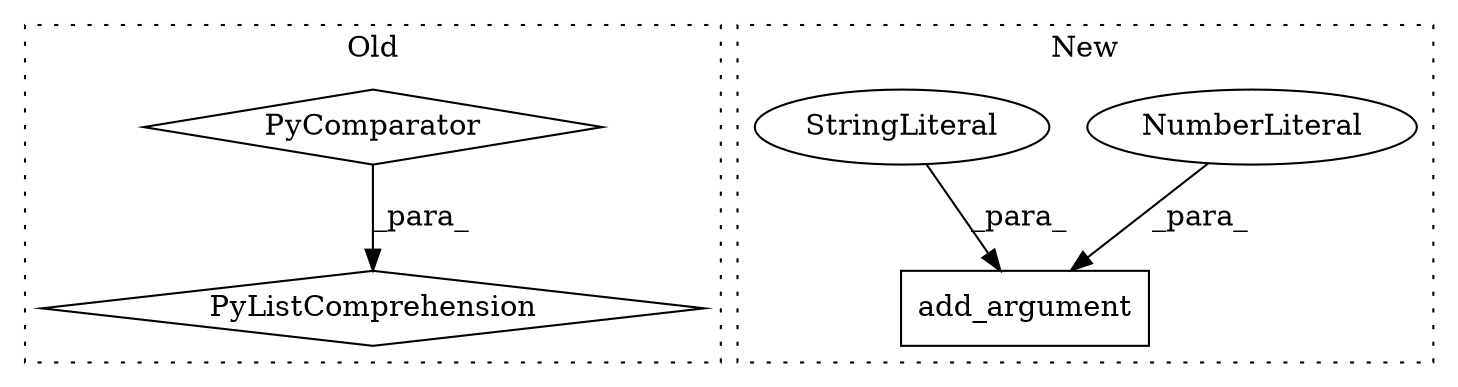 digraph G {
subgraph cluster0 {
1 [label="PyComparator" a="113" s="5252" l="37" shape="diamond"];
5 [label="PyListComprehension" a="109" s="5128" l="169" shape="diamond"];
label = "Old";
style="dotted";
}
subgraph cluster1 {
2 [label="add_argument" a="32" s="4048,4113" l="13,1" shape="box"];
3 [label="NumberLiteral" a="34" s="4080" l="1" shape="ellipse"];
4 [label="StringLiteral" a="45" s="4061" l="14" shape="ellipse"];
label = "New";
style="dotted";
}
1 -> 5 [label="_para_"];
3 -> 2 [label="_para_"];
4 -> 2 [label="_para_"];
}